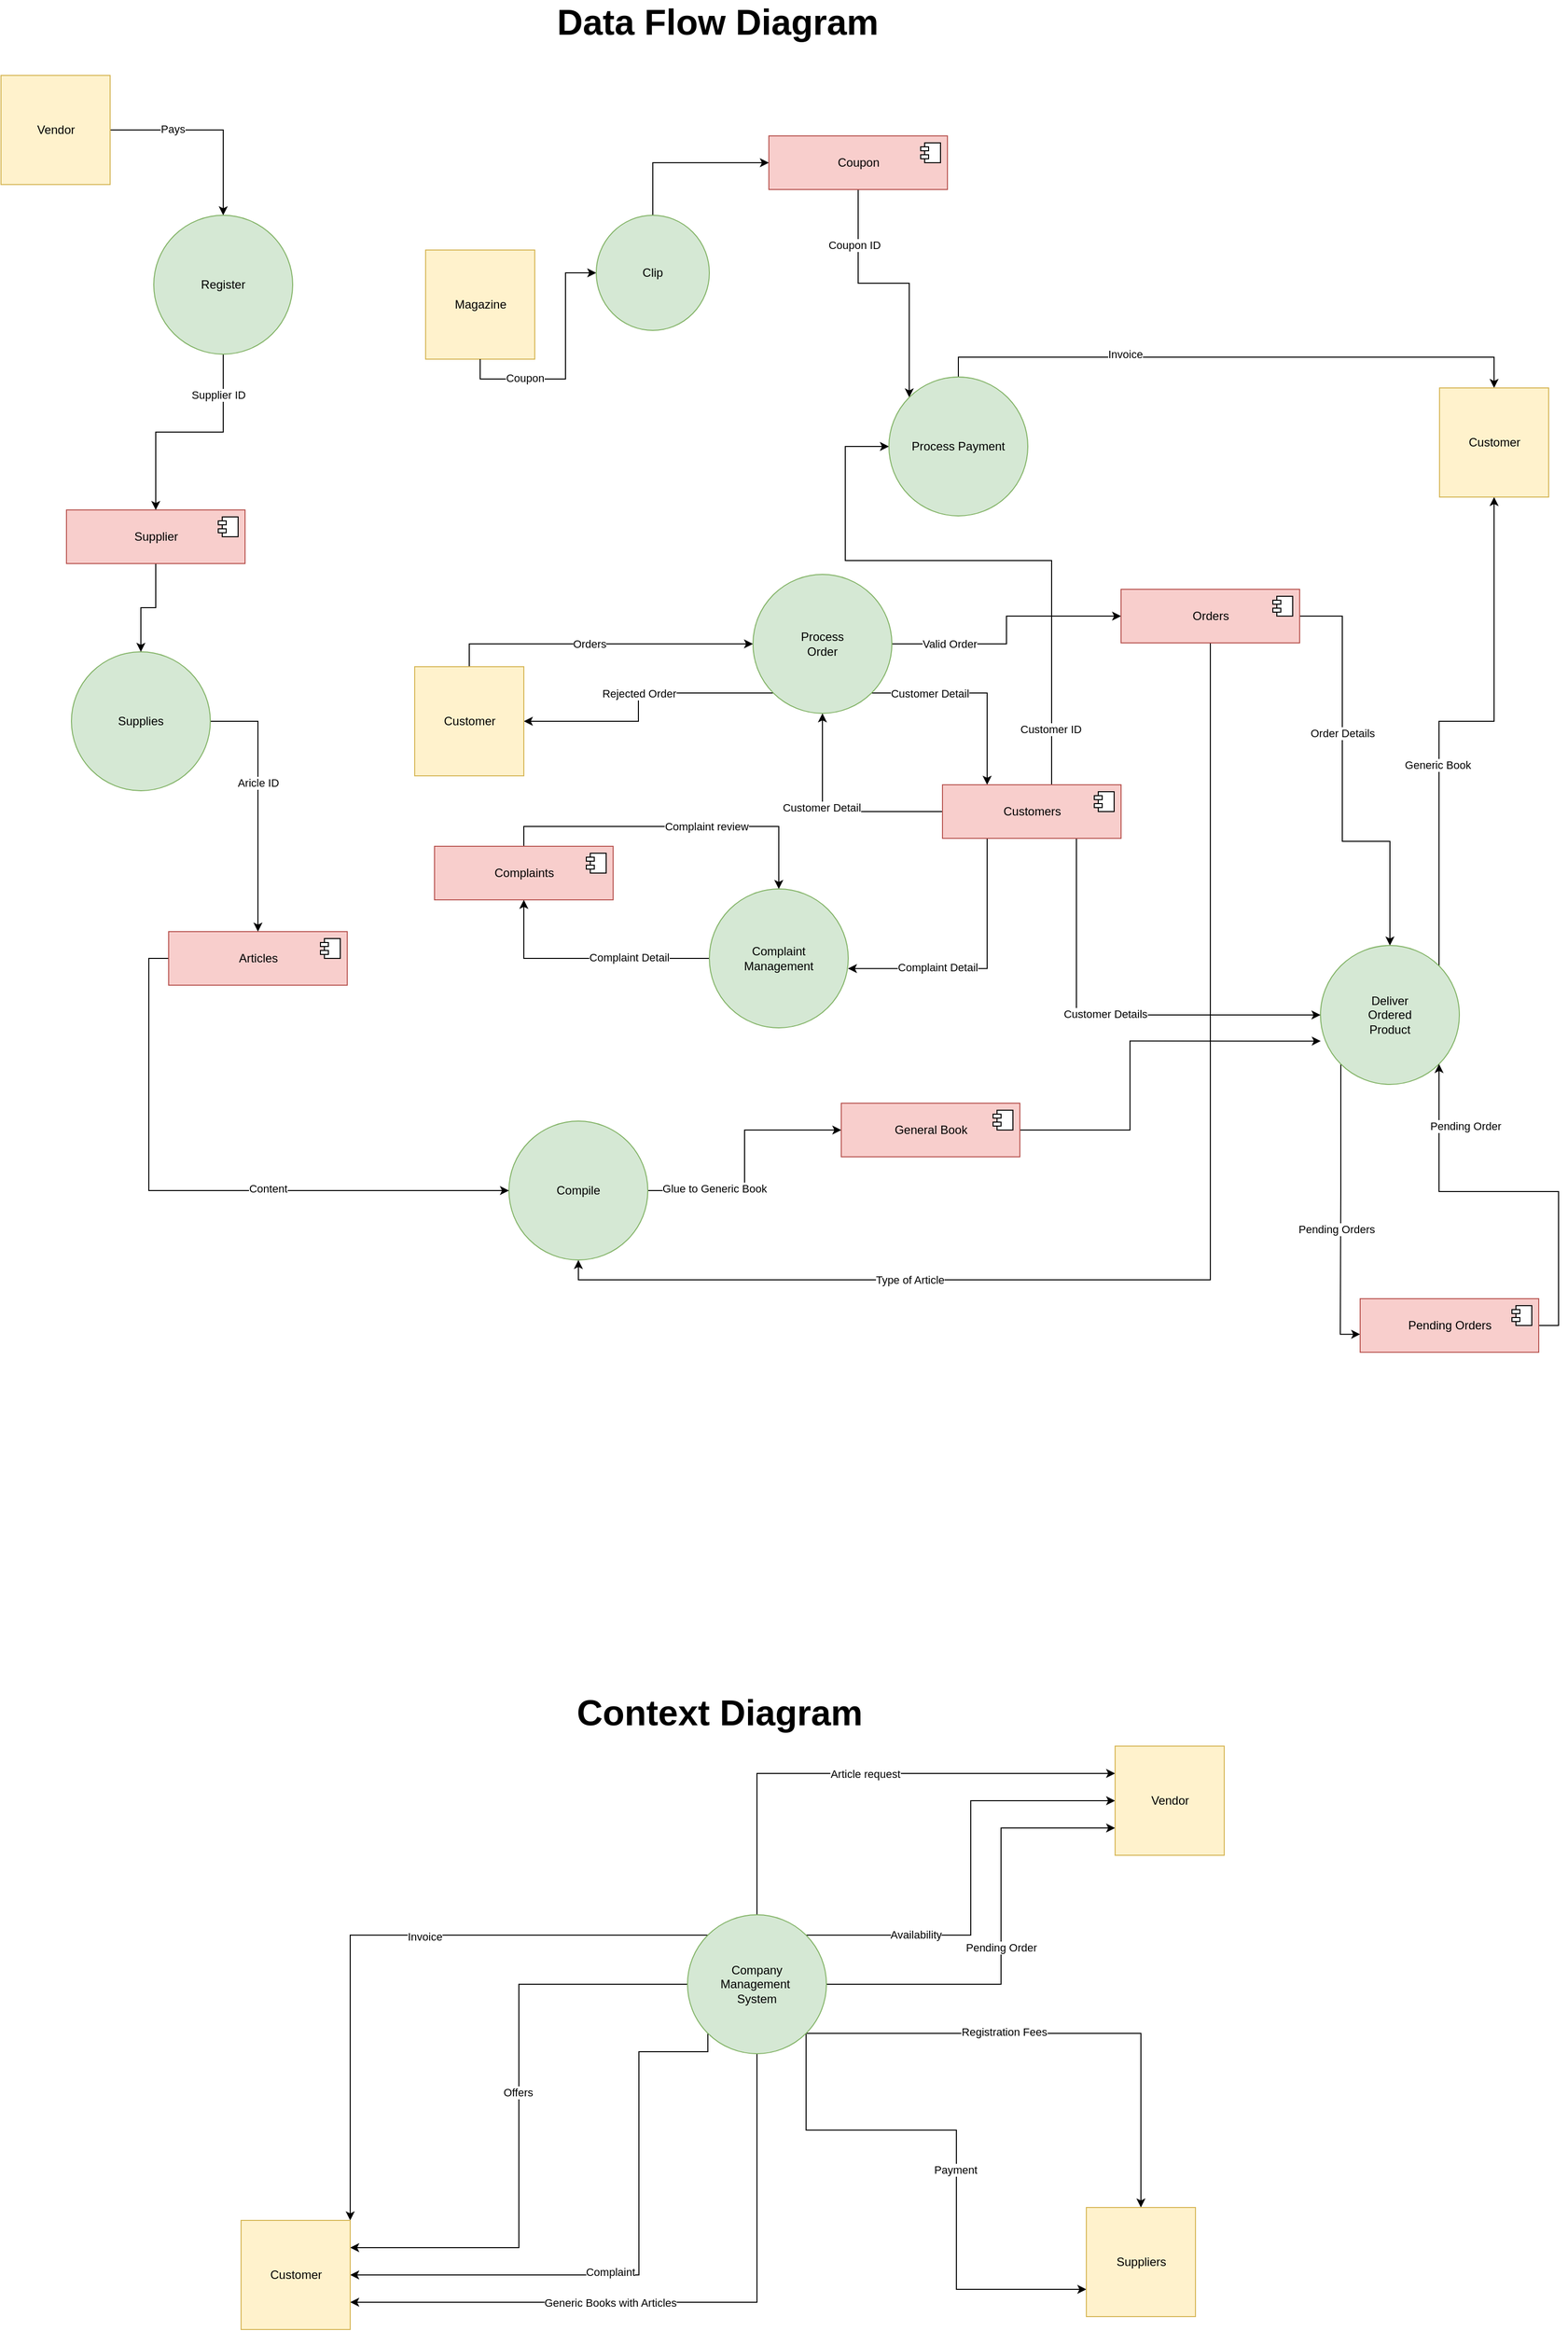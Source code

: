 <mxfile version="15.2.7" type="github">
  <diagram id="R2lEEEUBdFMjLlhIrx00" name="Page-1">
    <mxGraphModel dx="6280" dy="3388" grid="0" gridSize="1" guides="1" tooltips="1" connect="1" arrows="1" fold="1" page="0" pageScale="1" pageWidth="850" pageHeight="1100" math="0" shadow="0" extFonts="Permanent Marker^https://fonts.googleapis.com/css?family=Permanent+Marker">
      <root>
        <mxCell id="0" />
        <mxCell id="1" parent="0" />
        <mxCell id="GVDWhF9mf-tNLQKt3IDj-39" style="edgeStyle=orthogonalEdgeStyle;rounded=0;orthogonalLoop=1;jettySize=auto;html=1;exitX=1;exitY=0.5;exitDx=0;exitDy=0;entryX=0;entryY=0.5;entryDx=0;entryDy=0;" edge="1" parent="1" source="GVDWhF9mf-tNLQKt3IDj-2" target="GVDWhF9mf-tNLQKt3IDj-37">
          <mxGeometry relative="1" as="geometry" />
        </mxCell>
        <mxCell id="GVDWhF9mf-tNLQKt3IDj-107" value="Glue to Generic Book" style="edgeLabel;html=1;align=center;verticalAlign=middle;resizable=0;points=[];" vertex="1" connectable="0" parent="GVDWhF9mf-tNLQKt3IDj-39">
          <mxGeometry x="-0.419" y="-2" relative="1" as="geometry">
            <mxPoint x="-8" y="-4" as="offset" />
          </mxGeometry>
        </mxCell>
        <mxCell id="GVDWhF9mf-tNLQKt3IDj-2" value="Compile" style="ellipse;whiteSpace=wrap;html=1;fillColor=#d5e8d4;strokeColor=#82b366;" vertex="1" parent="1">
          <mxGeometry x="-62" y="251" width="140" height="140" as="geometry" />
        </mxCell>
        <mxCell id="GVDWhF9mf-tNLQKt3IDj-40" style="edgeStyle=orthogonalEdgeStyle;rounded=0;orthogonalLoop=1;jettySize=auto;html=1;exitX=0.5;exitY=0;exitDx=0;exitDy=0;" edge="1" parent="1" source="GVDWhF9mf-tNLQKt3IDj-58" target="GVDWhF9mf-tNLQKt3IDj-16">
          <mxGeometry relative="1" as="geometry">
            <mxPoint x="-103" y="-231" as="sourcePoint" />
          </mxGeometry>
        </mxCell>
        <mxCell id="GVDWhF9mf-tNLQKt3IDj-54" value="Orders" style="edgeLabel;html=1;align=center;verticalAlign=middle;resizable=0;points=[];" vertex="1" connectable="0" parent="GVDWhF9mf-tNLQKt3IDj-40">
          <mxGeometry x="-0.068" relative="1" as="geometry">
            <mxPoint as="offset" />
          </mxGeometry>
        </mxCell>
        <mxCell id="GVDWhF9mf-tNLQKt3IDj-36" style="edgeStyle=orthogonalEdgeStyle;rounded=0;orthogonalLoop=1;jettySize=auto;html=1;exitX=0;exitY=0.5;exitDx=0;exitDy=0;entryX=0;entryY=0.5;entryDx=0;entryDy=0;" edge="1" parent="1" source="GVDWhF9mf-tNLQKt3IDj-8" target="GVDWhF9mf-tNLQKt3IDj-2">
          <mxGeometry relative="1" as="geometry" />
        </mxCell>
        <mxCell id="GVDWhF9mf-tNLQKt3IDj-127" value="Content" style="edgeLabel;html=1;align=center;verticalAlign=middle;resizable=0;points=[];" vertex="1" connectable="0" parent="GVDWhF9mf-tNLQKt3IDj-36">
          <mxGeometry x="0.212" y="2" relative="1" as="geometry">
            <mxPoint as="offset" />
          </mxGeometry>
        </mxCell>
        <mxCell id="GVDWhF9mf-tNLQKt3IDj-8" value="Articles" style="html=1;dropTarget=0;rounded=0;fillColor=#f8cecc;strokeColor=#b85450;" vertex="1" parent="1">
          <mxGeometry x="-405" y="60" width="180" height="54" as="geometry" />
        </mxCell>
        <mxCell id="GVDWhF9mf-tNLQKt3IDj-9" value="" style="shape=module;jettyWidth=8;jettyHeight=4;" vertex="1" parent="GVDWhF9mf-tNLQKt3IDj-8">
          <mxGeometry x="1" width="20" height="20" relative="1" as="geometry">
            <mxPoint x="-27" y="7" as="offset" />
          </mxGeometry>
        </mxCell>
        <mxCell id="GVDWhF9mf-tNLQKt3IDj-88" style="edgeStyle=orthogonalEdgeStyle;rounded=0;orthogonalLoop=1;jettySize=auto;html=1;exitX=0.5;exitY=1;exitDx=0;exitDy=0;entryX=0;entryY=0;entryDx=0;entryDy=0;" edge="1" parent="1" source="GVDWhF9mf-tNLQKt3IDj-10" target="GVDWhF9mf-tNLQKt3IDj-67">
          <mxGeometry relative="1" as="geometry" />
        </mxCell>
        <mxCell id="GVDWhF9mf-tNLQKt3IDj-10" value="Coupon" style="html=1;dropTarget=0;rounded=0;fillColor=#f8cecc;strokeColor=#b85450;" vertex="1" parent="1">
          <mxGeometry x="200" y="-742" width="180" height="54" as="geometry" />
        </mxCell>
        <mxCell id="GVDWhF9mf-tNLQKt3IDj-11" value="" style="shape=module;jettyWidth=8;jettyHeight=4;" vertex="1" parent="GVDWhF9mf-tNLQKt3IDj-10">
          <mxGeometry x="1" width="20" height="20" relative="1" as="geometry">
            <mxPoint x="-27" y="7" as="offset" />
          </mxGeometry>
        </mxCell>
        <mxCell id="GVDWhF9mf-tNLQKt3IDj-12" value="Magazine" style="html=1;rounded=0;fillColor=#fff2cc;strokeColor=#d6b656;" vertex="1" parent="1">
          <mxGeometry x="-146" y="-627" width="110" height="110" as="geometry" />
        </mxCell>
        <mxCell id="GVDWhF9mf-tNLQKt3IDj-27" style="edgeStyle=orthogonalEdgeStyle;rounded=0;orthogonalLoop=1;jettySize=auto;html=1;exitX=0.5;exitY=1;exitDx=0;exitDy=0;entryX=0;entryY=0.5;entryDx=0;entryDy=0;" edge="1" parent="1" source="GVDWhF9mf-tNLQKt3IDj-12" target="GVDWhF9mf-tNLQKt3IDj-13">
          <mxGeometry relative="1" as="geometry" />
        </mxCell>
        <mxCell id="GVDWhF9mf-tNLQKt3IDj-28" value="Coupon" style="edgeLabel;html=1;align=center;verticalAlign=middle;resizable=0;points=[];" vertex="1" connectable="0" parent="GVDWhF9mf-tNLQKt3IDj-27">
          <mxGeometry x="0.243" y="-2" relative="1" as="geometry">
            <mxPoint x="-43" y="44" as="offset" />
          </mxGeometry>
        </mxCell>
        <mxCell id="GVDWhF9mf-tNLQKt3IDj-29" style="edgeStyle=orthogonalEdgeStyle;rounded=0;orthogonalLoop=1;jettySize=auto;html=1;exitX=0.5;exitY=0;exitDx=0;exitDy=0;entryX=0;entryY=0.5;entryDx=0;entryDy=0;" edge="1" parent="1" source="GVDWhF9mf-tNLQKt3IDj-13" target="GVDWhF9mf-tNLQKt3IDj-10">
          <mxGeometry relative="1" as="geometry" />
        </mxCell>
        <mxCell id="GVDWhF9mf-tNLQKt3IDj-31" value="Coupon ID" style="edgeLabel;html=1;align=center;verticalAlign=middle;resizable=0;points=[];" vertex="1" connectable="0" parent="GVDWhF9mf-tNLQKt3IDj-29">
          <mxGeometry x="-0.118" y="3" relative="1" as="geometry">
            <mxPoint x="181" y="86" as="offset" />
          </mxGeometry>
        </mxCell>
        <mxCell id="GVDWhF9mf-tNLQKt3IDj-13" value="Clip" style="ellipse;whiteSpace=wrap;html=1;fillColor=#d5e8d4;strokeColor=#82b366;" vertex="1" parent="1">
          <mxGeometry x="26" y="-662" width="114" height="116" as="geometry" />
        </mxCell>
        <mxCell id="GVDWhF9mf-tNLQKt3IDj-112" style="edgeStyle=orthogonalEdgeStyle;rounded=0;orthogonalLoop=1;jettySize=auto;html=1;entryX=0.5;entryY=0;entryDx=0;entryDy=0;exitX=1;exitY=0.5;exitDx=0;exitDy=0;" edge="1" parent="1" source="GVDWhF9mf-tNLQKt3IDj-14" target="GVDWhF9mf-tNLQKt3IDj-8">
          <mxGeometry relative="1" as="geometry" />
        </mxCell>
        <mxCell id="GVDWhF9mf-tNLQKt3IDj-126" value="Aricle ID" style="edgeLabel;html=1;align=center;verticalAlign=middle;resizable=0;points=[];" vertex="1" connectable="0" parent="GVDWhF9mf-tNLQKt3IDj-112">
          <mxGeometry x="-0.158" relative="1" as="geometry">
            <mxPoint as="offset" />
          </mxGeometry>
        </mxCell>
        <mxCell id="GVDWhF9mf-tNLQKt3IDj-14" value="Supplies" style="ellipse;whiteSpace=wrap;html=1;fillColor=#d5e8d4;strokeColor=#82b366;" vertex="1" parent="1">
          <mxGeometry x="-503" y="-222" width="140" height="140" as="geometry" />
        </mxCell>
        <mxCell id="GVDWhF9mf-tNLQKt3IDj-55" style="edgeStyle=orthogonalEdgeStyle;rounded=0;orthogonalLoop=1;jettySize=auto;html=1;exitX=0;exitY=1;exitDx=0;exitDy=0;entryX=1;entryY=0.5;entryDx=0;entryDy=0;" edge="1" parent="1" source="GVDWhF9mf-tNLQKt3IDj-16" target="GVDWhF9mf-tNLQKt3IDj-58">
          <mxGeometry relative="1" as="geometry">
            <mxPoint x="74.0" y="-133" as="targetPoint" />
          </mxGeometry>
        </mxCell>
        <mxCell id="GVDWhF9mf-tNLQKt3IDj-57" value="Rejected Order" style="edgeLabel;html=1;align=center;verticalAlign=middle;resizable=0;points=[];" vertex="1" connectable="0" parent="GVDWhF9mf-tNLQKt3IDj-55">
          <mxGeometry x="-0.024" relative="1" as="geometry">
            <mxPoint as="offset" />
          </mxGeometry>
        </mxCell>
        <mxCell id="GVDWhF9mf-tNLQKt3IDj-61" style="edgeStyle=orthogonalEdgeStyle;rounded=0;orthogonalLoop=1;jettySize=auto;html=1;exitX=1;exitY=1;exitDx=0;exitDy=0;entryX=0.25;entryY=0;entryDx=0;entryDy=0;" edge="1" parent="1" source="GVDWhF9mf-tNLQKt3IDj-16" target="GVDWhF9mf-tNLQKt3IDj-59">
          <mxGeometry relative="1" as="geometry" />
        </mxCell>
        <mxCell id="GVDWhF9mf-tNLQKt3IDj-62" value="Customer Detail" style="edgeLabel;html=1;align=center;verticalAlign=middle;resizable=0;points=[];" vertex="1" connectable="0" parent="GVDWhF9mf-tNLQKt3IDj-61">
          <mxGeometry x="-0.44" relative="1" as="geometry">
            <mxPoint as="offset" />
          </mxGeometry>
        </mxCell>
        <mxCell id="GVDWhF9mf-tNLQKt3IDj-77" style="edgeStyle=orthogonalEdgeStyle;rounded=0;orthogonalLoop=1;jettySize=auto;html=1;exitX=1;exitY=0.5;exitDx=0;exitDy=0;entryX=0;entryY=0.5;entryDx=0;entryDy=0;" edge="1" parent="1" source="GVDWhF9mf-tNLQKt3IDj-16" target="GVDWhF9mf-tNLQKt3IDj-22">
          <mxGeometry relative="1" as="geometry" />
        </mxCell>
        <mxCell id="GVDWhF9mf-tNLQKt3IDj-78" value="Valid Order" style="edgeLabel;html=1;align=center;verticalAlign=middle;resizable=0;points=[];" vertex="1" connectable="0" parent="GVDWhF9mf-tNLQKt3IDj-77">
          <mxGeometry x="-0.41" y="-1" relative="1" as="geometry">
            <mxPoint x="-19" y="-1" as="offset" />
          </mxGeometry>
        </mxCell>
        <mxCell id="GVDWhF9mf-tNLQKt3IDj-16" value="Process&lt;br&gt;Order" style="ellipse;whiteSpace=wrap;html=1;fillColor=#d5e8d4;strokeColor=#82b366;" vertex="1" parent="1">
          <mxGeometry x="184" y="-300" width="140" height="140" as="geometry" />
        </mxCell>
        <mxCell id="GVDWhF9mf-tNLQKt3IDj-44" style="edgeStyle=orthogonalEdgeStyle;rounded=0;orthogonalLoop=1;jettySize=auto;html=1;exitX=1;exitY=0.5;exitDx=0;exitDy=0;entryX=0.5;entryY=0;entryDx=0;entryDy=0;" edge="1" parent="1" source="GVDWhF9mf-tNLQKt3IDj-22" target="GVDWhF9mf-tNLQKt3IDj-24">
          <mxGeometry relative="1" as="geometry">
            <Array as="points">
              <mxPoint x="778" y="-258" />
              <mxPoint x="778" y="-31" />
              <mxPoint x="826" y="-31" />
            </Array>
          </mxGeometry>
        </mxCell>
        <mxCell id="GVDWhF9mf-tNLQKt3IDj-80" value="Order Details" style="edgeLabel;html=1;align=center;verticalAlign=middle;resizable=0;points=[];" vertex="1" connectable="0" parent="GVDWhF9mf-tNLQKt3IDj-44">
          <mxGeometry x="-0.241" relative="1" as="geometry">
            <mxPoint as="offset" />
          </mxGeometry>
        </mxCell>
        <mxCell id="GVDWhF9mf-tNLQKt3IDj-122" style="edgeStyle=orthogonalEdgeStyle;rounded=0;orthogonalLoop=1;jettySize=auto;html=1;exitX=0.5;exitY=1;exitDx=0;exitDy=0;entryX=0.5;entryY=1;entryDx=0;entryDy=0;" edge="1" parent="1" source="GVDWhF9mf-tNLQKt3IDj-22" target="GVDWhF9mf-tNLQKt3IDj-2">
          <mxGeometry relative="1" as="geometry" />
        </mxCell>
        <mxCell id="GVDWhF9mf-tNLQKt3IDj-123" value="Type of Article" style="edgeLabel;html=1;align=center;verticalAlign=middle;resizable=0;points=[];" vertex="1" connectable="0" parent="GVDWhF9mf-tNLQKt3IDj-122">
          <mxGeometry x="0.455" relative="1" as="geometry">
            <mxPoint as="offset" />
          </mxGeometry>
        </mxCell>
        <mxCell id="GVDWhF9mf-tNLQKt3IDj-22" value="Orders" style="html=1;dropTarget=0;rounded=0;fillColor=#f8cecc;strokeColor=#b85450;" vertex="1" parent="1">
          <mxGeometry x="555" y="-285" width="180" height="54" as="geometry" />
        </mxCell>
        <mxCell id="GVDWhF9mf-tNLQKt3IDj-23" value="" style="shape=module;jettyWidth=8;jettyHeight=4;" vertex="1" parent="GVDWhF9mf-tNLQKt3IDj-22">
          <mxGeometry x="1" width="20" height="20" relative="1" as="geometry">
            <mxPoint x="-27" y="7" as="offset" />
          </mxGeometry>
        </mxCell>
        <mxCell id="GVDWhF9mf-tNLQKt3IDj-81" style="edgeStyle=orthogonalEdgeStyle;rounded=0;orthogonalLoop=1;jettySize=auto;html=1;exitX=0;exitY=1;exitDx=0;exitDy=0;entryX=0;entryY=0.664;entryDx=0;entryDy=0;entryPerimeter=0;" edge="1" parent="1" source="GVDWhF9mf-tNLQKt3IDj-24" target="GVDWhF9mf-tNLQKt3IDj-32">
          <mxGeometry relative="1" as="geometry" />
        </mxCell>
        <mxCell id="GVDWhF9mf-tNLQKt3IDj-82" value="Pending Orders" style="edgeLabel;html=1;align=center;verticalAlign=middle;resizable=0;points=[];" vertex="1" connectable="0" parent="GVDWhF9mf-tNLQKt3IDj-81">
          <mxGeometry x="-0.377" y="-1" relative="1" as="geometry">
            <mxPoint x="-4" y="75" as="offset" />
          </mxGeometry>
        </mxCell>
        <mxCell id="GVDWhF9mf-tNLQKt3IDj-91" style="edgeStyle=orthogonalEdgeStyle;rounded=0;orthogonalLoop=1;jettySize=auto;html=1;exitX=1;exitY=0;exitDx=0;exitDy=0;entryX=0.5;entryY=1;entryDx=0;entryDy=0;" edge="1" parent="1" source="GVDWhF9mf-tNLQKt3IDj-24" target="GVDWhF9mf-tNLQKt3IDj-79">
          <mxGeometry relative="1" as="geometry" />
        </mxCell>
        <mxCell id="GVDWhF9mf-tNLQKt3IDj-124" value="Generic Book" style="edgeLabel;html=1;align=center;verticalAlign=middle;resizable=0;points=[];" vertex="1" connectable="0" parent="GVDWhF9mf-tNLQKt3IDj-91">
          <mxGeometry x="-0.237" y="2" relative="1" as="geometry">
            <mxPoint y="-1" as="offset" />
          </mxGeometry>
        </mxCell>
        <mxCell id="GVDWhF9mf-tNLQKt3IDj-24" value="Deliver &lt;br&gt;Ordered &lt;br&gt;Product" style="ellipse;whiteSpace=wrap;html=1;fillColor=#d5e8d4;strokeColor=#82b366;" vertex="1" parent="1">
          <mxGeometry x="756" y="74" width="140" height="140" as="geometry" />
        </mxCell>
        <mxCell id="GVDWhF9mf-tNLQKt3IDj-84" style="edgeStyle=orthogonalEdgeStyle;rounded=0;orthogonalLoop=1;jettySize=auto;html=1;exitX=1;exitY=0.5;exitDx=0;exitDy=0;entryX=1;entryY=1;entryDx=0;entryDy=0;" edge="1" parent="1" source="GVDWhF9mf-tNLQKt3IDj-32" target="GVDWhF9mf-tNLQKt3IDj-24">
          <mxGeometry relative="1" as="geometry" />
        </mxCell>
        <mxCell id="GVDWhF9mf-tNLQKt3IDj-85" value="Pending Order" style="edgeLabel;html=1;align=center;verticalAlign=middle;resizable=0;points=[];rotation=0;" vertex="1" connectable="0" parent="GVDWhF9mf-tNLQKt3IDj-84">
          <mxGeometry x="0.21" y="-1" relative="1" as="geometry">
            <mxPoint x="-5" y="-65" as="offset" />
          </mxGeometry>
        </mxCell>
        <mxCell id="GVDWhF9mf-tNLQKt3IDj-32" value="Pending Orders" style="html=1;dropTarget=0;rounded=0;fillColor=#f8cecc;strokeColor=#b85450;" vertex="1" parent="1">
          <mxGeometry x="796" y="430" width="180" height="54" as="geometry" />
        </mxCell>
        <mxCell id="GVDWhF9mf-tNLQKt3IDj-33" value="" style="shape=module;jettyWidth=8;jettyHeight=4;" vertex="1" parent="GVDWhF9mf-tNLQKt3IDj-32">
          <mxGeometry x="1" width="20" height="20" relative="1" as="geometry">
            <mxPoint x="-27" y="7" as="offset" />
          </mxGeometry>
        </mxCell>
        <mxCell id="GVDWhF9mf-tNLQKt3IDj-93" style="edgeStyle=orthogonalEdgeStyle;rounded=0;orthogonalLoop=1;jettySize=auto;html=1;exitX=1;exitY=0.5;exitDx=0;exitDy=0;entryX=0.002;entryY=0.688;entryDx=0;entryDy=0;entryPerimeter=0;" edge="1" parent="1" source="GVDWhF9mf-tNLQKt3IDj-37" target="GVDWhF9mf-tNLQKt3IDj-24">
          <mxGeometry relative="1" as="geometry">
            <Array as="points">
              <mxPoint x="564" y="260" />
              <mxPoint x="564" y="170" />
            </Array>
          </mxGeometry>
        </mxCell>
        <mxCell id="GVDWhF9mf-tNLQKt3IDj-37" value="General Book" style="html=1;dropTarget=0;rounded=0;fillColor=#f8cecc;strokeColor=#b85450;" vertex="1" parent="1">
          <mxGeometry x="273" y="233" width="180" height="54" as="geometry" />
        </mxCell>
        <mxCell id="GVDWhF9mf-tNLQKt3IDj-38" value="" style="shape=module;jettyWidth=8;jettyHeight=4;" vertex="1" parent="GVDWhF9mf-tNLQKt3IDj-37">
          <mxGeometry x="1" width="20" height="20" relative="1" as="geometry">
            <mxPoint x="-27" y="7" as="offset" />
          </mxGeometry>
        </mxCell>
        <mxCell id="GVDWhF9mf-tNLQKt3IDj-58" value="Customer" style="html=1;rounded=0;fillColor=#fff2cc;strokeColor=#d6b656;" vertex="1" parent="1">
          <mxGeometry x="-157" y="-207" width="110" height="110" as="geometry" />
        </mxCell>
        <mxCell id="GVDWhF9mf-tNLQKt3IDj-65" style="edgeStyle=orthogonalEdgeStyle;rounded=0;orthogonalLoop=1;jettySize=auto;html=1;exitX=0;exitY=0.5;exitDx=0;exitDy=0;" edge="1" parent="1" source="GVDWhF9mf-tNLQKt3IDj-59" target="GVDWhF9mf-tNLQKt3IDj-16">
          <mxGeometry relative="1" as="geometry" />
        </mxCell>
        <mxCell id="GVDWhF9mf-tNLQKt3IDj-66" value="Customer Detail" style="edgeLabel;html=1;align=center;verticalAlign=middle;resizable=0;points=[];" vertex="1" connectable="0" parent="GVDWhF9mf-tNLQKt3IDj-65">
          <mxGeometry x="0.133" y="1" relative="1" as="geometry">
            <mxPoint y="-1" as="offset" />
          </mxGeometry>
        </mxCell>
        <mxCell id="GVDWhF9mf-tNLQKt3IDj-75" style="edgeStyle=orthogonalEdgeStyle;rounded=0;orthogonalLoop=1;jettySize=auto;html=1;exitX=0.75;exitY=0;exitDx=0;exitDy=0;entryX=0;entryY=0.5;entryDx=0;entryDy=0;" edge="1" parent="1" source="GVDWhF9mf-tNLQKt3IDj-59" target="GVDWhF9mf-tNLQKt3IDj-67">
          <mxGeometry relative="1" as="geometry">
            <mxPoint x="407" y="-312" as="targetPoint" />
            <Array as="points">
              <mxPoint x="485" y="-314" />
              <mxPoint x="277" y="-314" />
              <mxPoint x="277" y="-429" />
            </Array>
          </mxGeometry>
        </mxCell>
        <mxCell id="GVDWhF9mf-tNLQKt3IDj-76" value="Customer ID" style="edgeLabel;html=1;align=center;verticalAlign=middle;resizable=0;points=[];" vertex="1" connectable="0" parent="GVDWhF9mf-tNLQKt3IDj-75">
          <mxGeometry x="-0.242" relative="1" as="geometry">
            <mxPoint x="-1" y="153" as="offset" />
          </mxGeometry>
        </mxCell>
        <mxCell id="GVDWhF9mf-tNLQKt3IDj-89" style="edgeStyle=orthogonalEdgeStyle;rounded=0;orthogonalLoop=1;jettySize=auto;html=1;exitX=0.75;exitY=1;exitDx=0;exitDy=0;entryX=0;entryY=0.5;entryDx=0;entryDy=0;" edge="1" parent="1" source="GVDWhF9mf-tNLQKt3IDj-59" target="GVDWhF9mf-tNLQKt3IDj-24">
          <mxGeometry relative="1" as="geometry" />
        </mxCell>
        <mxCell id="GVDWhF9mf-tNLQKt3IDj-90" value="Customer Details" style="edgeLabel;html=1;align=center;verticalAlign=middle;resizable=0;points=[];" vertex="1" connectable="0" parent="GVDWhF9mf-tNLQKt3IDj-89">
          <mxGeometry x="-0.025" y="1" relative="1" as="geometry">
            <mxPoint as="offset" />
          </mxGeometry>
        </mxCell>
        <mxCell id="GVDWhF9mf-tNLQKt3IDj-98" style="edgeStyle=orthogonalEdgeStyle;rounded=0;orthogonalLoop=1;jettySize=auto;html=1;exitX=0.25;exitY=1;exitDx=0;exitDy=0;entryX=0.998;entryY=0.573;entryDx=0;entryDy=0;entryPerimeter=0;" edge="1" parent="1" source="GVDWhF9mf-tNLQKt3IDj-59" target="GVDWhF9mf-tNLQKt3IDj-97">
          <mxGeometry relative="1" as="geometry" />
        </mxCell>
        <mxCell id="GVDWhF9mf-tNLQKt3IDj-104" value="Complaint Detail" style="edgeLabel;html=1;align=center;verticalAlign=middle;resizable=0;points=[];" vertex="1" connectable="0" parent="GVDWhF9mf-tNLQKt3IDj-98">
          <mxGeometry x="0.332" y="-1" relative="1" as="geometry">
            <mxPoint as="offset" />
          </mxGeometry>
        </mxCell>
        <mxCell id="GVDWhF9mf-tNLQKt3IDj-59" value="Customers" style="html=1;dropTarget=0;rounded=0;fillColor=#f8cecc;strokeColor=#b85450;" vertex="1" parent="1">
          <mxGeometry x="375" y="-88" width="180" height="54" as="geometry" />
        </mxCell>
        <mxCell id="GVDWhF9mf-tNLQKt3IDj-60" value="" style="shape=module;jettyWidth=8;jettyHeight=4;" vertex="1" parent="GVDWhF9mf-tNLQKt3IDj-59">
          <mxGeometry x="1" width="20" height="20" relative="1" as="geometry">
            <mxPoint x="-27" y="7" as="offset" />
          </mxGeometry>
        </mxCell>
        <mxCell id="GVDWhF9mf-tNLQKt3IDj-69" style="edgeStyle=orthogonalEdgeStyle;rounded=0;orthogonalLoop=1;jettySize=auto;html=1;exitX=0.5;exitY=0;exitDx=0;exitDy=0;entryX=0.5;entryY=0;entryDx=0;entryDy=0;" edge="1" parent="1" source="GVDWhF9mf-tNLQKt3IDj-67" target="GVDWhF9mf-tNLQKt3IDj-79">
          <mxGeometry relative="1" as="geometry">
            <mxPoint x="558" y="-638" as="targetPoint" />
          </mxGeometry>
        </mxCell>
        <mxCell id="GVDWhF9mf-tNLQKt3IDj-71" value="Invoice" style="edgeLabel;html=1;align=center;verticalAlign=middle;resizable=0;points=[];" vertex="1" connectable="0" parent="GVDWhF9mf-tNLQKt3IDj-69">
          <mxGeometry x="0.158" relative="1" as="geometry">
            <mxPoint x="-154" y="-3" as="offset" />
          </mxGeometry>
        </mxCell>
        <mxCell id="GVDWhF9mf-tNLQKt3IDj-67" value="Process Payment" style="ellipse;whiteSpace=wrap;html=1;fillColor=#d5e8d4;strokeColor=#82b366;" vertex="1" parent="1">
          <mxGeometry x="321" y="-499" width="140" height="140" as="geometry" />
        </mxCell>
        <mxCell id="GVDWhF9mf-tNLQKt3IDj-79" value="Customer" style="html=1;rounded=0;fillColor=#fff2cc;strokeColor=#d6b656;" vertex="1" parent="1">
          <mxGeometry x="876" y="-488" width="110" height="110" as="geometry" />
        </mxCell>
        <mxCell id="GVDWhF9mf-tNLQKt3IDj-101" style="edgeStyle=orthogonalEdgeStyle;rounded=0;orthogonalLoop=1;jettySize=auto;html=1;exitX=0.5;exitY=0;exitDx=0;exitDy=0;entryX=0.5;entryY=0;entryDx=0;entryDy=0;" edge="1" parent="1" source="GVDWhF9mf-tNLQKt3IDj-95" target="GVDWhF9mf-tNLQKt3IDj-97">
          <mxGeometry relative="1" as="geometry" />
        </mxCell>
        <mxCell id="GVDWhF9mf-tNLQKt3IDj-106" value="Complaint review" style="edgeLabel;html=1;align=center;verticalAlign=middle;resizable=0;points=[];" vertex="1" connectable="0" parent="GVDWhF9mf-tNLQKt3IDj-101">
          <mxGeometry x="0.196" relative="1" as="geometry">
            <mxPoint as="offset" />
          </mxGeometry>
        </mxCell>
        <mxCell id="GVDWhF9mf-tNLQKt3IDj-95" value="Complaints" style="html=1;dropTarget=0;rounded=0;fillColor=#f8cecc;strokeColor=#b85450;" vertex="1" parent="1">
          <mxGeometry x="-137" y="-26" width="180" height="54" as="geometry" />
        </mxCell>
        <mxCell id="GVDWhF9mf-tNLQKt3IDj-96" value="" style="shape=module;jettyWidth=8;jettyHeight=4;" vertex="1" parent="GVDWhF9mf-tNLQKt3IDj-95">
          <mxGeometry x="1" width="20" height="20" relative="1" as="geometry">
            <mxPoint x="-27" y="7" as="offset" />
          </mxGeometry>
        </mxCell>
        <mxCell id="GVDWhF9mf-tNLQKt3IDj-100" style="edgeStyle=orthogonalEdgeStyle;rounded=0;orthogonalLoop=1;jettySize=auto;html=1;exitX=0;exitY=0.5;exitDx=0;exitDy=0;entryX=0.5;entryY=1;entryDx=0;entryDy=0;" edge="1" parent="1" source="GVDWhF9mf-tNLQKt3IDj-97" target="GVDWhF9mf-tNLQKt3IDj-95">
          <mxGeometry relative="1" as="geometry" />
        </mxCell>
        <mxCell id="GVDWhF9mf-tNLQKt3IDj-105" value="Complaint Detail" style="edgeLabel;html=1;align=center;verticalAlign=middle;resizable=0;points=[];" vertex="1" connectable="0" parent="GVDWhF9mf-tNLQKt3IDj-100">
          <mxGeometry x="-0.341" y="-1" relative="1" as="geometry">
            <mxPoint as="offset" />
          </mxGeometry>
        </mxCell>
        <mxCell id="GVDWhF9mf-tNLQKt3IDj-97" value="Complaint &lt;br&gt;Management" style="ellipse;whiteSpace=wrap;html=1;fillColor=#d5e8d4;strokeColor=#82b366;" vertex="1" parent="1">
          <mxGeometry x="140" y="17" width="140" height="140" as="geometry" />
        </mxCell>
        <mxCell id="GVDWhF9mf-tNLQKt3IDj-111" style="edgeStyle=orthogonalEdgeStyle;rounded=0;orthogonalLoop=1;jettySize=auto;html=1;exitX=0.5;exitY=1;exitDx=0;exitDy=0;" edge="1" parent="1" source="GVDWhF9mf-tNLQKt3IDj-109" target="GVDWhF9mf-tNLQKt3IDj-14">
          <mxGeometry relative="1" as="geometry" />
        </mxCell>
        <mxCell id="GVDWhF9mf-tNLQKt3IDj-109" value="Supplier" style="html=1;dropTarget=0;rounded=0;fillColor=#f8cecc;strokeColor=#b85450;" vertex="1" parent="1">
          <mxGeometry x="-508" y="-365" width="180" height="54" as="geometry" />
        </mxCell>
        <mxCell id="GVDWhF9mf-tNLQKt3IDj-110" value="" style="shape=module;jettyWidth=8;jettyHeight=4;" vertex="1" parent="GVDWhF9mf-tNLQKt3IDj-109">
          <mxGeometry x="1" width="20" height="20" relative="1" as="geometry">
            <mxPoint x="-27" y="7" as="offset" />
          </mxGeometry>
        </mxCell>
        <mxCell id="GVDWhF9mf-tNLQKt3IDj-115" style="edgeStyle=orthogonalEdgeStyle;rounded=0;orthogonalLoop=1;jettySize=auto;html=1;exitX=1;exitY=0.5;exitDx=0;exitDy=0;entryX=0.5;entryY=0;entryDx=0;entryDy=0;" edge="1" parent="1" source="GVDWhF9mf-tNLQKt3IDj-113" target="GVDWhF9mf-tNLQKt3IDj-114">
          <mxGeometry relative="1" as="geometry" />
        </mxCell>
        <mxCell id="GVDWhF9mf-tNLQKt3IDj-119" value="Pays" style="edgeLabel;html=1;align=center;verticalAlign=middle;resizable=0;points=[];" vertex="1" connectable="0" parent="GVDWhF9mf-tNLQKt3IDj-115">
          <mxGeometry x="-0.372" y="1" relative="1" as="geometry">
            <mxPoint as="offset" />
          </mxGeometry>
        </mxCell>
        <mxCell id="GVDWhF9mf-tNLQKt3IDj-113" value="Vendor" style="html=1;rounded=0;fillColor=#fff2cc;strokeColor=#d6b656;" vertex="1" parent="1">
          <mxGeometry x="-574" y="-803" width="110" height="110" as="geometry" />
        </mxCell>
        <mxCell id="GVDWhF9mf-tNLQKt3IDj-116" style="edgeStyle=orthogonalEdgeStyle;rounded=0;orthogonalLoop=1;jettySize=auto;html=1;exitX=0.5;exitY=1;exitDx=0;exitDy=0;entryX=0.5;entryY=0;entryDx=0;entryDy=0;" edge="1" parent="1" source="GVDWhF9mf-tNLQKt3IDj-114" target="GVDWhF9mf-tNLQKt3IDj-109">
          <mxGeometry relative="1" as="geometry" />
        </mxCell>
        <mxCell id="GVDWhF9mf-tNLQKt3IDj-117" value="Supplier ID&lt;br&gt;" style="edgeLabel;html=1;align=center;verticalAlign=middle;resizable=0;points=[];" vertex="1" connectable="0" parent="GVDWhF9mf-tNLQKt3IDj-116">
          <mxGeometry x="-0.198" y="2" relative="1" as="geometry">
            <mxPoint x="6" y="-40" as="offset" />
          </mxGeometry>
        </mxCell>
        <mxCell id="GVDWhF9mf-tNLQKt3IDj-114" value="Register" style="ellipse;whiteSpace=wrap;html=1;fillColor=#d5e8d4;strokeColor=#82b366;" vertex="1" parent="1">
          <mxGeometry x="-420" y="-662" width="140" height="140" as="geometry" />
        </mxCell>
        <mxCell id="GVDWhF9mf-tNLQKt3IDj-128" value="&lt;font style=&quot;font-size: 36px&quot;&gt;Data Flow Diagram&lt;/font&gt;" style="text;strokeColor=none;fillColor=none;html=1;fontSize=24;fontStyle=1;verticalAlign=middle;align=center;rounded=0;" vertex="1" parent="1">
          <mxGeometry x="98" y="-877" width="100" height="40" as="geometry" />
        </mxCell>
        <mxCell id="GVDWhF9mf-tNLQKt3IDj-131" value="&lt;font style=&quot;font-size: 36px&quot;&gt;Context Diagram&lt;/font&gt;" style="text;strokeColor=none;fillColor=none;html=1;fontSize=24;fontStyle=1;verticalAlign=middle;align=center;rounded=0;" vertex="1" parent="1">
          <mxGeometry x="100" y="827" width="100" height="40" as="geometry" />
        </mxCell>
        <mxCell id="GVDWhF9mf-tNLQKt3IDj-136" style="edgeStyle=orthogonalEdgeStyle;rounded=0;orthogonalLoop=1;jettySize=auto;html=1;exitX=0.5;exitY=1;exitDx=0;exitDy=0;entryX=1;entryY=0.75;entryDx=0;entryDy=0;" edge="1" parent="1" source="GVDWhF9mf-tNLQKt3IDj-132" target="GVDWhF9mf-tNLQKt3IDj-133">
          <mxGeometry relative="1" as="geometry" />
        </mxCell>
        <mxCell id="GVDWhF9mf-tNLQKt3IDj-137" value="Generic Books with Articles" style="edgeLabel;html=1;align=center;verticalAlign=middle;resizable=0;points=[];" vertex="1" connectable="0" parent="GVDWhF9mf-tNLQKt3IDj-136">
          <mxGeometry x="0.208" relative="1" as="geometry">
            <mxPoint as="offset" />
          </mxGeometry>
        </mxCell>
        <mxCell id="GVDWhF9mf-tNLQKt3IDj-138" style="edgeStyle=orthogonalEdgeStyle;rounded=0;orthogonalLoop=1;jettySize=auto;html=1;exitX=0;exitY=1;exitDx=0;exitDy=0;entryX=1;entryY=0.5;entryDx=0;entryDy=0;" edge="1" parent="1" source="GVDWhF9mf-tNLQKt3IDj-132" target="GVDWhF9mf-tNLQKt3IDj-133">
          <mxGeometry relative="1" as="geometry">
            <Array as="points">
              <mxPoint x="69" y="1189" />
              <mxPoint x="69" y="1414" />
            </Array>
          </mxGeometry>
        </mxCell>
        <mxCell id="GVDWhF9mf-tNLQKt3IDj-139" value="Complaint" style="edgeLabel;html=1;align=center;verticalAlign=middle;resizable=0;points=[];" vertex="1" connectable="0" parent="GVDWhF9mf-tNLQKt3IDj-138">
          <mxGeometry x="0.124" y="2" relative="1" as="geometry">
            <mxPoint x="-3" y="-5" as="offset" />
          </mxGeometry>
        </mxCell>
        <mxCell id="GVDWhF9mf-tNLQKt3IDj-140" style="edgeStyle=orthogonalEdgeStyle;rounded=0;orthogonalLoop=1;jettySize=auto;html=1;exitX=0;exitY=0.5;exitDx=0;exitDy=0;entryX=1;entryY=0.25;entryDx=0;entryDy=0;" edge="1" parent="1" source="GVDWhF9mf-tNLQKt3IDj-132" target="GVDWhF9mf-tNLQKt3IDj-133">
          <mxGeometry relative="1" as="geometry" />
        </mxCell>
        <mxCell id="GVDWhF9mf-tNLQKt3IDj-141" value="Offers" style="edgeLabel;html=1;align=center;verticalAlign=middle;resizable=0;points=[];" vertex="1" connectable="0" parent="GVDWhF9mf-tNLQKt3IDj-140">
          <mxGeometry x="-0.08" y="-1" relative="1" as="geometry">
            <mxPoint as="offset" />
          </mxGeometry>
        </mxCell>
        <mxCell id="GVDWhF9mf-tNLQKt3IDj-142" style="edgeStyle=orthogonalEdgeStyle;rounded=0;orthogonalLoop=1;jettySize=auto;html=1;exitX=0;exitY=0;exitDx=0;exitDy=0;entryX=1;entryY=0;entryDx=0;entryDy=0;" edge="1" parent="1" source="GVDWhF9mf-tNLQKt3IDj-132" target="GVDWhF9mf-tNLQKt3IDj-133">
          <mxGeometry relative="1" as="geometry" />
        </mxCell>
        <mxCell id="GVDWhF9mf-tNLQKt3IDj-143" value="Invoice" style="edgeLabel;html=1;align=center;verticalAlign=middle;resizable=0;points=[];" vertex="1" connectable="0" parent="GVDWhF9mf-tNLQKt3IDj-142">
          <mxGeometry x="-0.117" y="1" relative="1" as="geometry">
            <mxPoint as="offset" />
          </mxGeometry>
        </mxCell>
        <mxCell id="GVDWhF9mf-tNLQKt3IDj-144" style="edgeStyle=orthogonalEdgeStyle;rounded=0;orthogonalLoop=1;jettySize=auto;html=1;exitX=0.5;exitY=0;exitDx=0;exitDy=0;entryX=0;entryY=0.25;entryDx=0;entryDy=0;" edge="1" parent="1" source="GVDWhF9mf-tNLQKt3IDj-132" target="GVDWhF9mf-tNLQKt3IDj-134">
          <mxGeometry relative="1" as="geometry" />
        </mxCell>
        <mxCell id="GVDWhF9mf-tNLQKt3IDj-145" value="Article request" style="edgeLabel;html=1;align=center;verticalAlign=middle;resizable=0;points=[];" vertex="1" connectable="0" parent="GVDWhF9mf-tNLQKt3IDj-144">
          <mxGeometry x="-0.003" relative="1" as="geometry">
            <mxPoint as="offset" />
          </mxGeometry>
        </mxCell>
        <mxCell id="GVDWhF9mf-tNLQKt3IDj-146" style="edgeStyle=orthogonalEdgeStyle;rounded=0;orthogonalLoop=1;jettySize=auto;html=1;exitX=1;exitY=0;exitDx=0;exitDy=0;entryX=0;entryY=0.5;entryDx=0;entryDy=0;" edge="1" parent="1" source="GVDWhF9mf-tNLQKt3IDj-132" target="GVDWhF9mf-tNLQKt3IDj-134">
          <mxGeometry relative="1" as="geometry" />
        </mxCell>
        <mxCell id="GVDWhF9mf-tNLQKt3IDj-147" value="Availability" style="edgeLabel;html=1;align=center;verticalAlign=middle;resizable=0;points=[];" vertex="1" connectable="0" parent="GVDWhF9mf-tNLQKt3IDj-146">
          <mxGeometry x="-0.506" y="1" relative="1" as="geometry">
            <mxPoint as="offset" />
          </mxGeometry>
        </mxCell>
        <mxCell id="GVDWhF9mf-tNLQKt3IDj-148" style="edgeStyle=orthogonalEdgeStyle;rounded=0;orthogonalLoop=1;jettySize=auto;html=1;exitX=1;exitY=0.5;exitDx=0;exitDy=0;entryX=0;entryY=0.75;entryDx=0;entryDy=0;" edge="1" parent="1" source="GVDWhF9mf-tNLQKt3IDj-132" target="GVDWhF9mf-tNLQKt3IDj-134">
          <mxGeometry relative="1" as="geometry">
            <Array as="points">
              <mxPoint x="434" y="1121" />
              <mxPoint x="434" y="964" />
            </Array>
          </mxGeometry>
        </mxCell>
        <mxCell id="GVDWhF9mf-tNLQKt3IDj-149" value="Pending Order" style="edgeLabel;html=1;align=center;verticalAlign=middle;resizable=0;points=[];" vertex="1" connectable="0" parent="GVDWhF9mf-tNLQKt3IDj-148">
          <mxGeometry x="-0.049" relative="1" as="geometry">
            <mxPoint as="offset" />
          </mxGeometry>
        </mxCell>
        <mxCell id="GVDWhF9mf-tNLQKt3IDj-150" style="edgeStyle=orthogonalEdgeStyle;rounded=0;orthogonalLoop=1;jettySize=auto;html=1;exitX=1;exitY=1;exitDx=0;exitDy=0;entryX=0.5;entryY=0;entryDx=0;entryDy=0;" edge="1" parent="1" source="GVDWhF9mf-tNLQKt3IDj-132" target="GVDWhF9mf-tNLQKt3IDj-135">
          <mxGeometry relative="1" as="geometry" />
        </mxCell>
        <mxCell id="GVDWhF9mf-tNLQKt3IDj-151" value="Registration Fees" style="edgeLabel;html=1;align=center;verticalAlign=middle;resizable=0;points=[];" vertex="1" connectable="0" parent="GVDWhF9mf-tNLQKt3IDj-150">
          <mxGeometry x="-0.225" y="2" relative="1" as="geometry">
            <mxPoint as="offset" />
          </mxGeometry>
        </mxCell>
        <mxCell id="GVDWhF9mf-tNLQKt3IDj-152" style="edgeStyle=orthogonalEdgeStyle;rounded=0;orthogonalLoop=1;jettySize=auto;html=1;exitX=1;exitY=1;exitDx=0;exitDy=0;entryX=0;entryY=0.75;entryDx=0;entryDy=0;" edge="1" parent="1" source="GVDWhF9mf-tNLQKt3IDj-132" target="GVDWhF9mf-tNLQKt3IDj-135">
          <mxGeometry relative="1" as="geometry">
            <Array as="points">
              <mxPoint x="238" y="1268" />
              <mxPoint x="389" y="1268" />
              <mxPoint x="389" y="1429" />
            </Array>
          </mxGeometry>
        </mxCell>
        <mxCell id="GVDWhF9mf-tNLQKt3IDj-153" value="Payment" style="edgeLabel;html=1;align=center;verticalAlign=middle;resizable=0;points=[];" vertex="1" connectable="0" parent="GVDWhF9mf-tNLQKt3IDj-152">
          <mxGeometry x="0.065" y="-1" relative="1" as="geometry">
            <mxPoint y="1" as="offset" />
          </mxGeometry>
        </mxCell>
        <mxCell id="GVDWhF9mf-tNLQKt3IDj-132" value="Company&lt;br&gt;Management&amp;nbsp;&lt;br&gt;System&lt;br&gt;" style="ellipse;whiteSpace=wrap;html=1;fillColor=#d5e8d4;strokeColor=#82b366;" vertex="1" parent="1">
          <mxGeometry x="118" y="1051" width="140" height="140" as="geometry" />
        </mxCell>
        <mxCell id="GVDWhF9mf-tNLQKt3IDj-133" value="Customer" style="html=1;rounded=0;fillColor=#fff2cc;strokeColor=#d6b656;" vertex="1" parent="1">
          <mxGeometry x="-332" y="1359" width="110" height="110" as="geometry" />
        </mxCell>
        <mxCell id="GVDWhF9mf-tNLQKt3IDj-134" value="Vendor" style="html=1;rounded=0;fillColor=#fff2cc;strokeColor=#d6b656;" vertex="1" parent="1">
          <mxGeometry x="549" y="881" width="110" height="110" as="geometry" />
        </mxCell>
        <mxCell id="GVDWhF9mf-tNLQKt3IDj-135" value="Suppliers" style="html=1;rounded=0;fillColor=#fff2cc;strokeColor=#d6b656;" vertex="1" parent="1">
          <mxGeometry x="520" y="1346" width="110" height="110" as="geometry" />
        </mxCell>
      </root>
    </mxGraphModel>
  </diagram>
</mxfile>
